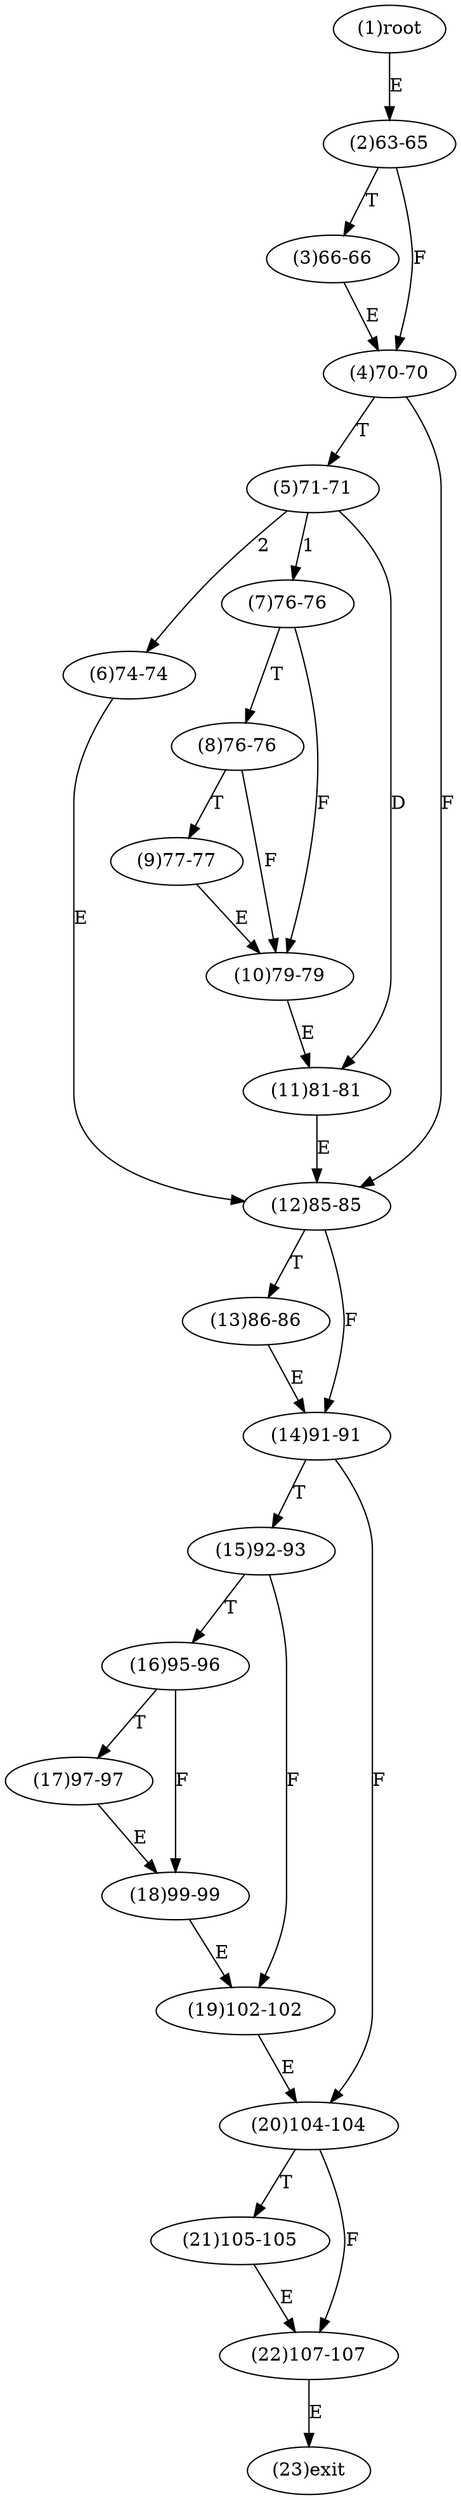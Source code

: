 digraph "" { 
1[ label="(1)root"];
2[ label="(2)63-65"];
3[ label="(3)66-66"];
4[ label="(4)70-70"];
5[ label="(5)71-71"];
6[ label="(6)74-74"];
7[ label="(7)76-76"];
8[ label="(8)76-76"];
9[ label="(9)77-77"];
10[ label="(10)79-79"];
11[ label="(11)81-81"];
12[ label="(12)85-85"];
13[ label="(13)86-86"];
14[ label="(14)91-91"];
15[ label="(15)92-93"];
17[ label="(17)97-97"];
16[ label="(16)95-96"];
19[ label="(19)102-102"];
18[ label="(18)99-99"];
21[ label="(21)105-105"];
20[ label="(20)104-104"];
23[ label="(23)exit"];
22[ label="(22)107-107"];
1->2[ label="E"];
2->4[ label="F"];
2->3[ label="T"];
3->4[ label="E"];
4->12[ label="F"];
4->5[ label="T"];
5->7[ label="1"];
5->6[ label="2"];
5->11[ label="D"];
6->12[ label="E"];
7->10[ label="F"];
7->8[ label="T"];
8->10[ label="F"];
8->9[ label="T"];
9->10[ label="E"];
10->11[ label="E"];
11->12[ label="E"];
12->14[ label="F"];
12->13[ label="T"];
13->14[ label="E"];
14->20[ label="F"];
14->15[ label="T"];
15->19[ label="F"];
15->16[ label="T"];
16->18[ label="F"];
16->17[ label="T"];
17->18[ label="E"];
18->19[ label="E"];
19->20[ label="E"];
20->22[ label="F"];
20->21[ label="T"];
21->22[ label="E"];
22->23[ label="E"];
}